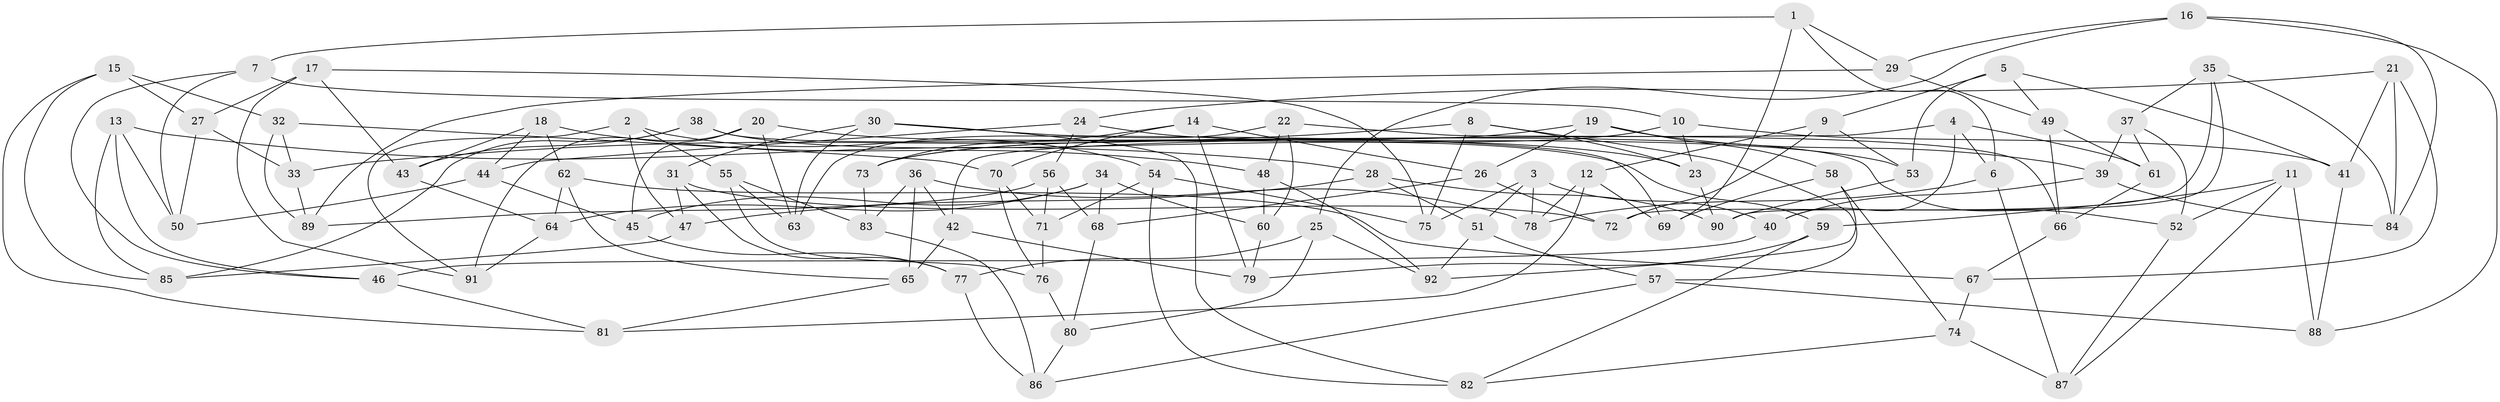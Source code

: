 // Generated by graph-tools (version 1.1) at 2025/57/03/09/25 04:57:54]
// undirected, 92 vertices, 184 edges
graph export_dot {
graph [start="1"]
  node [color=gray90,style=filled];
  1;
  2;
  3;
  4;
  5;
  6;
  7;
  8;
  9;
  10;
  11;
  12;
  13;
  14;
  15;
  16;
  17;
  18;
  19;
  20;
  21;
  22;
  23;
  24;
  25;
  26;
  27;
  28;
  29;
  30;
  31;
  32;
  33;
  34;
  35;
  36;
  37;
  38;
  39;
  40;
  41;
  42;
  43;
  44;
  45;
  46;
  47;
  48;
  49;
  50;
  51;
  52;
  53;
  54;
  55;
  56;
  57;
  58;
  59;
  60;
  61;
  62;
  63;
  64;
  65;
  66;
  67;
  68;
  69;
  70;
  71;
  72;
  73;
  74;
  75;
  76;
  77;
  78;
  79;
  80;
  81;
  82;
  83;
  84;
  85;
  86;
  87;
  88;
  89;
  90;
  91;
  92;
  1 -- 6;
  1 -- 7;
  1 -- 69;
  1 -- 29;
  2 -- 91;
  2 -- 47;
  2 -- 54;
  2 -- 55;
  3 -- 78;
  3 -- 75;
  3 -- 40;
  3 -- 51;
  4 -- 42;
  4 -- 40;
  4 -- 6;
  4 -- 61;
  5 -- 9;
  5 -- 41;
  5 -- 53;
  5 -- 49;
  6 -- 78;
  6 -- 87;
  7 -- 46;
  7 -- 50;
  7 -- 10;
  8 -- 33;
  8 -- 23;
  8 -- 57;
  8 -- 75;
  9 -- 72;
  9 -- 12;
  9 -- 53;
  10 -- 41;
  10 -- 73;
  10 -- 23;
  11 -- 52;
  11 -- 88;
  11 -- 87;
  11 -- 59;
  12 -- 69;
  12 -- 81;
  12 -- 78;
  13 -- 46;
  13 -- 85;
  13 -- 28;
  13 -- 50;
  14 -- 26;
  14 -- 73;
  14 -- 70;
  14 -- 79;
  15 -- 81;
  15 -- 27;
  15 -- 32;
  15 -- 85;
  16 -- 84;
  16 -- 25;
  16 -- 29;
  16 -- 88;
  17 -- 75;
  17 -- 27;
  17 -- 91;
  17 -- 43;
  18 -- 62;
  18 -- 48;
  18 -- 44;
  18 -- 43;
  19 -- 73;
  19 -- 39;
  19 -- 58;
  19 -- 26;
  20 -- 23;
  20 -- 45;
  20 -- 91;
  20 -- 63;
  21 -- 67;
  21 -- 84;
  21 -- 24;
  21 -- 41;
  22 -- 63;
  22 -- 48;
  22 -- 66;
  22 -- 60;
  23 -- 90;
  24 -- 44;
  24 -- 53;
  24 -- 56;
  25 -- 80;
  25 -- 77;
  25 -- 92;
  26 -- 72;
  26 -- 68;
  27 -- 50;
  27 -- 33;
  28 -- 51;
  28 -- 90;
  28 -- 47;
  29 -- 89;
  29 -- 49;
  30 -- 63;
  30 -- 31;
  30 -- 82;
  30 -- 69;
  31 -- 72;
  31 -- 77;
  31 -- 47;
  32 -- 89;
  32 -- 70;
  32 -- 33;
  33 -- 89;
  34 -- 64;
  34 -- 68;
  34 -- 45;
  34 -- 60;
  35 -- 37;
  35 -- 84;
  35 -- 72;
  35 -- 90;
  36 -- 42;
  36 -- 83;
  36 -- 78;
  36 -- 65;
  37 -- 52;
  37 -- 61;
  37 -- 39;
  38 -- 52;
  38 -- 85;
  38 -- 59;
  38 -- 43;
  39 -- 40;
  39 -- 84;
  40 -- 46;
  41 -- 88;
  42 -- 79;
  42 -- 65;
  43 -- 64;
  44 -- 45;
  44 -- 50;
  45 -- 77;
  46 -- 81;
  47 -- 85;
  48 -- 60;
  48 -- 92;
  49 -- 66;
  49 -- 61;
  51 -- 92;
  51 -- 57;
  52 -- 87;
  53 -- 90;
  54 -- 75;
  54 -- 82;
  54 -- 71;
  55 -- 83;
  55 -- 63;
  55 -- 76;
  56 -- 89;
  56 -- 71;
  56 -- 68;
  57 -- 86;
  57 -- 88;
  58 -- 92;
  58 -- 69;
  58 -- 74;
  59 -- 82;
  59 -- 79;
  60 -- 79;
  61 -- 66;
  62 -- 67;
  62 -- 64;
  62 -- 65;
  64 -- 91;
  65 -- 81;
  66 -- 67;
  67 -- 74;
  68 -- 80;
  70 -- 76;
  70 -- 71;
  71 -- 76;
  73 -- 83;
  74 -- 82;
  74 -- 87;
  76 -- 80;
  77 -- 86;
  80 -- 86;
  83 -- 86;
}

